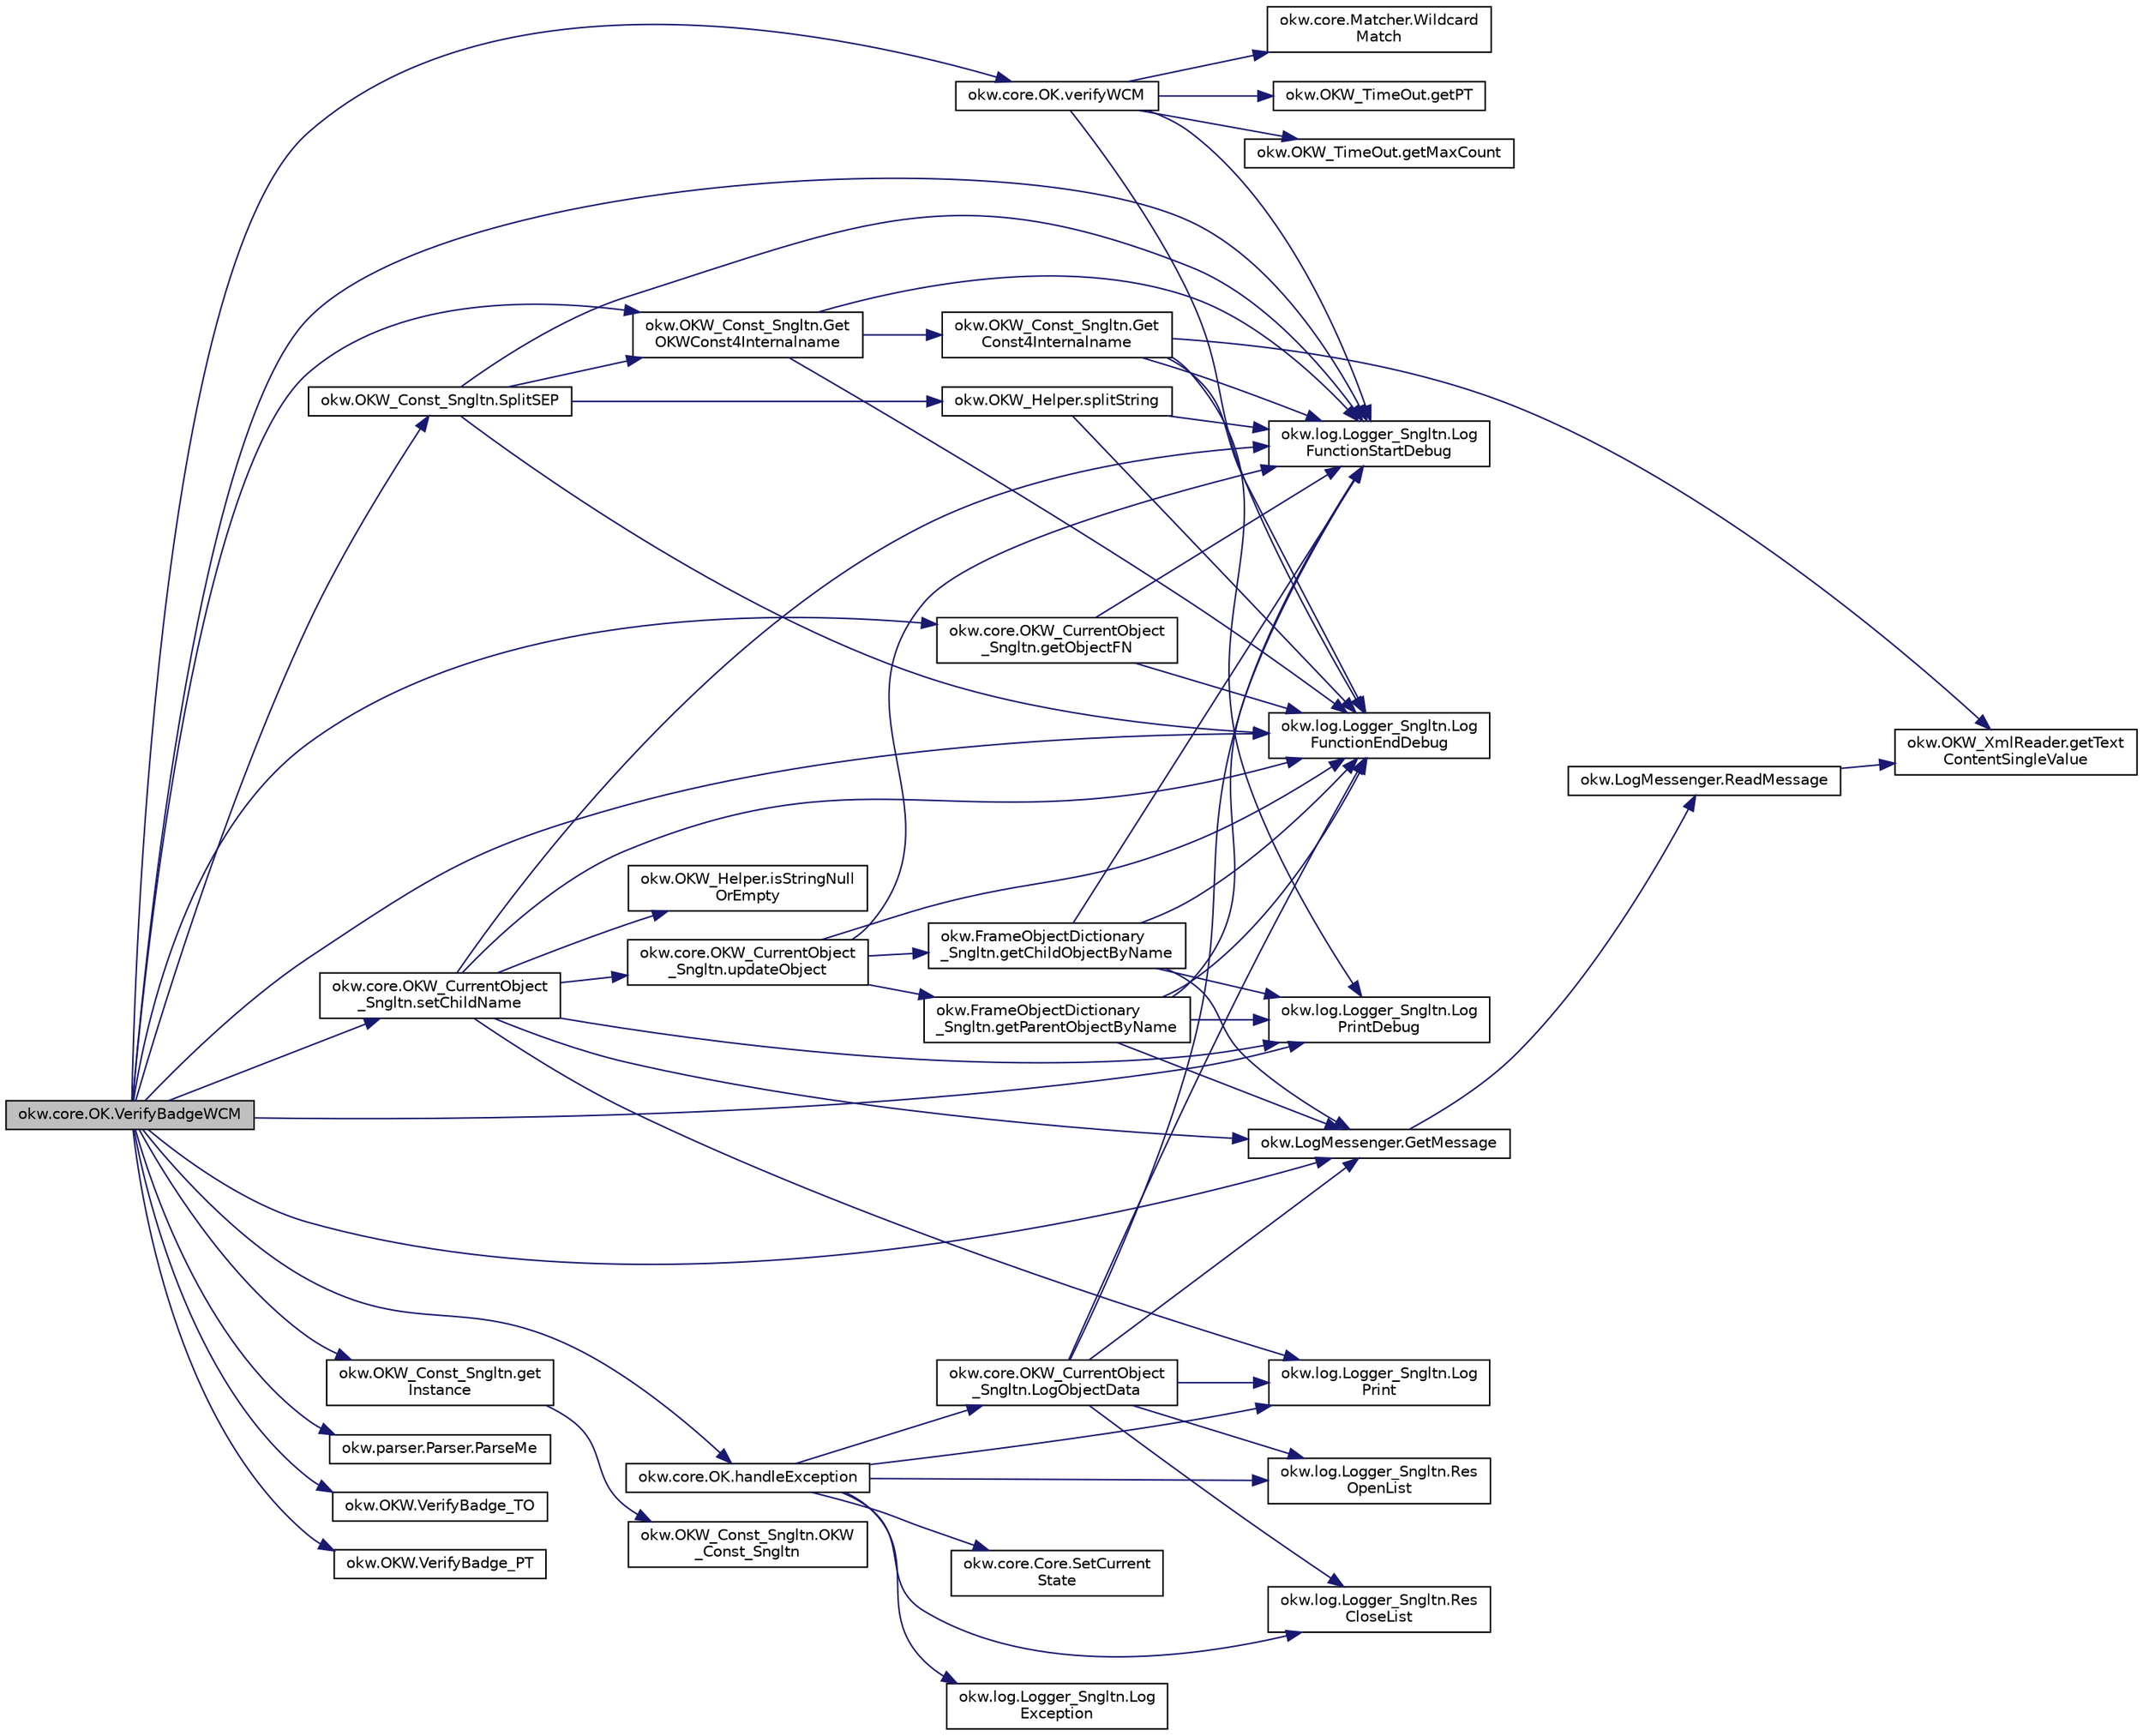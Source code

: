 digraph "okw.core.OK.VerifyBadgeWCM"
{
 // INTERACTIVE_SVG=YES
 // LATEX_PDF_SIZE
  edge [fontname="Helvetica",fontsize="10",labelfontname="Helvetica",labelfontsize="10"];
  node [fontname="Helvetica",fontsize="10",shape=record];
  rankdir="LR";
  Node1094 [label="okw.core.OK.VerifyBadgeWCM",height=0.2,width=0.4,color="black", fillcolor="grey75", style="filled", fontcolor="black",tooltip="Überprüft den Badge des Objektes ."];
  Node1094 -> Node1095 [color="midnightblue",fontsize="10",style="solid",fontname="Helvetica"];
  Node1095 [label="okw.log.Logger_Sngltn.Log\lFunctionStartDebug",height=0.2,width=0.4,color="black", fillcolor="white", style="filled",URL="$classokw_1_1log_1_1_logger___sngltn.html#a2d4c3d22d2a52b92873ee2f3853d9c42",tooltip="LogFunctionStartDebug:"];
  Node1094 -> Node1096 [color="midnightblue",fontsize="10",style="solid",fontname="Helvetica"];
  Node1096 [label="okw.OKW_Const_Sngltn.get\lInstance",height=0.2,width=0.4,color="black", fillcolor="white", style="filled",URL="$classokw_1_1_o_k_w___const___sngltn.html#afdb8f095b58cbd870dbb8eb353e3b0bf",tooltip="Holt die einzige Instanz dieser Klasse."];
  Node1096 -> Node1097 [color="midnightblue",fontsize="10",style="solid",fontname="Helvetica"];
  Node1097 [label="okw.OKW_Const_Sngltn.OKW\l_Const_Sngltn",height=0.2,width=0.4,color="black", fillcolor="white", style="filled",URL="$classokw_1_1_o_k_w___const___sngltn.html#a8404c43fc549df30d37c369c7d6e89ae",tooltip="Privater Konstruktor ohne Parameter im Entwurfsmuster Singelton initialisiert die Klasse OKW_Const."];
  Node1094 -> Node1098 [color="midnightblue",fontsize="10",style="solid",fontname="Helvetica"];
  Node1098 [label="okw.OKW_Const_Sngltn.Get\lOKWConst4Internalname",height=0.2,width=0.4,color="black", fillcolor="white", style="filled",URL="$classokw_1_1_o_k_w___const___sngltn.html#a02c05c79f7ea6e862a81a64ce23941fd",tooltip="Methode ermittelt für Internalname und der aktuell eingestellten Sprache den Wert für OKWConst."];
  Node1098 -> Node1095 [color="midnightblue",fontsize="10",style="solid",fontname="Helvetica"];
  Node1098 -> Node1099 [color="midnightblue",fontsize="10",style="solid",fontname="Helvetica"];
  Node1099 [label="okw.OKW_Const_Sngltn.Get\lConst4Internalname",height=0.2,width=0.4,color="black", fillcolor="white", style="filled",URL="$classokw_1_1_o_k_w___const___sngltn.html#a51cde06bf07e855ba4d69ff36b9a27f7",tooltip="Methode ermittelt für Internalname und der aktuell eingestellten Sprache den Wert für Const."];
  Node1099 -> Node1095 [color="midnightblue",fontsize="10",style="solid",fontname="Helvetica"];
  Node1099 -> Node1100 [color="midnightblue",fontsize="10",style="solid",fontname="Helvetica"];
  Node1100 [label="okw.log.Logger_Sngltn.Log\lPrintDebug",height=0.2,width=0.4,color="black", fillcolor="white", style="filled",URL="$classokw_1_1log_1_1_logger___sngltn.html#a313f97c79ba4662d9daaf7f537dd02f4",tooltip="Loggt eine Nachricht."];
  Node1099 -> Node1101 [color="midnightblue",fontsize="10",style="solid",fontname="Helvetica"];
  Node1101 [label="okw.OKW_XmlReader.getText\lContentSingleValue",height=0.2,width=0.4,color="black", fillcolor="white", style="filled",URL="$classokw_1_1_o_k_w___xml_reader.html#ab920b5335a2e1429c14cc5f8e79f39eb",tooltip="Lies den TextContent eines Tag."];
  Node1099 -> Node1102 [color="midnightblue",fontsize="10",style="solid",fontname="Helvetica"];
  Node1102 [label="okw.log.Logger_Sngltn.Log\lFunctionEndDebug",height=0.2,width=0.4,color="black", fillcolor="white", style="filled",URL="$classokw_1_1log_1_1_logger___sngltn.html#a91b192a4e0381f6d02b791693d0fab84",tooltip="LogFunctionEndDebug:"];
  Node1098 -> Node1102 [color="midnightblue",fontsize="10",style="solid",fontname="Helvetica"];
  Node1094 -> Node1100 [color="midnightblue",fontsize="10",style="solid",fontname="Helvetica"];
  Node1094 -> Node1103 [color="midnightblue",fontsize="10",style="solid",fontname="Helvetica"];
  Node1103 [label="okw.LogMessenger.GetMessage",height=0.2,width=0.4,color="black", fillcolor="white", style="filled",URL="$classokw_1_1_log_messenger.html#af225d1f037d47b3b085175c09d78bdd2",tooltip="Holt die Log-Meldung für MethodeNmae/Textkey ohne weitere Parameter."];
  Node1103 -> Node1104 [color="midnightblue",fontsize="10",style="solid",fontname="Helvetica"];
  Node1104 [label="okw.LogMessenger.ReadMessage",height=0.2,width=0.4,color="black", fillcolor="white", style="filled",URL="$classokw_1_1_log_messenger.html#a530cd6ab82ec82a04206a2e976ec06e3",tooltip="Interne Kernfunktion holt die Log-Meldung mit Platzhaltern aus der XML-Datei."];
  Node1104 -> Node1101 [color="midnightblue",fontsize="10",style="solid",fontname="Helvetica"];
  Node1094 -> Node1105 [color="midnightblue",fontsize="10",style="solid",fontname="Helvetica"];
  Node1105 [label="okw.OKW_Const_Sngltn.SplitSEP",height=0.2,width=0.4,color="black", fillcolor="white", style="filled",URL="$classokw_1_1_o_k_w___const___sngltn.html#a3851ae4f27e2ae512749767b86b3fc13",tooltip="Methode trennt einen String und wandelt diesen in einen ListString um."];
  Node1105 -> Node1095 [color="midnightblue",fontsize="10",style="solid",fontname="Helvetica"];
  Node1105 -> Node1106 [color="midnightblue",fontsize="10",style="solid",fontname="Helvetica"];
  Node1106 [label="okw.OKW_Helper.splitString",height=0.2,width=0.4,color="black", fillcolor="white", style="filled",URL="$classokw_1_1_o_k_w___helper.html#a268ba5b6db697acd241f3ebea12c4194",tooltip="Splittet einen String am angegebenen Separator auf."];
  Node1106 -> Node1095 [color="midnightblue",fontsize="10",style="solid",fontname="Helvetica"];
  Node1106 -> Node1102 [color="midnightblue",fontsize="10",style="solid",fontname="Helvetica"];
  Node1105 -> Node1098 [color="midnightblue",fontsize="10",style="solid",fontname="Helvetica"];
  Node1105 -> Node1102 [color="midnightblue",fontsize="10",style="solid",fontname="Helvetica"];
  Node1094 -> Node1107 [color="midnightblue",fontsize="10",style="solid",fontname="Helvetica"];
  Node1107 [label="okw.parser.Parser.ParseMe",height=0.2,width=0.4,color="black", fillcolor="white", style="filled",URL="$classokw_1_1parser_1_1_parser.html#a46afb901847316c744413ce473ecada3",tooltip="Parst einen _List&lt string&gt, ersetzt die Parser-Schlüsslewörter durch Werte."];
  Node1094 -> Node1108 [color="midnightblue",fontsize="10",style="solid",fontname="Helvetica"];
  Node1108 [label="okw.core.OKW_CurrentObject\l_Sngltn.setChildName",height=0.2,width=0.4,color="black", fillcolor="white", style="filled",URL="$classokw_1_1core_1_1_o_k_w___current_object___sngltn.html#a461fa1ff29f4bc4a9798707ea7b71849",tooltip="Setzt das Kindobjekt."];
  Node1108 -> Node1095 [color="midnightblue",fontsize="10",style="solid",fontname="Helvetica"];
  Node1108 -> Node1100 [color="midnightblue",fontsize="10",style="solid",fontname="Helvetica"];
  Node1108 -> Node1103 [color="midnightblue",fontsize="10",style="solid",fontname="Helvetica"];
  Node1108 -> Node1109 [color="midnightblue",fontsize="10",style="solid",fontname="Helvetica"];
  Node1109 [label="okw.OKW_Helper.isStringNull\lOrEmpty",height=0.2,width=0.4,color="black", fillcolor="white", style="filled",URL="$classokw_1_1_o_k_w___helper.html#a3a7ba0f42b29adf70574830688e72e4a",tooltip="Prüft ob der gegeben String fpsStrin null oder leer (\"\") ist."];
  Node1108 -> Node1110 [color="midnightblue",fontsize="10",style="solid",fontname="Helvetica"];
  Node1110 [label="okw.log.Logger_Sngltn.Log\lPrint",height=0.2,width=0.4,color="black", fillcolor="white", style="filled",URL="$classokw_1_1log_1_1_logger___sngltn.html#a8ebceaddd6cc6963ddb8e08c72ea808c",tooltip="LogPrint Function: Prints the values of expressions to the results file."];
  Node1108 -> Node1111 [color="midnightblue",fontsize="10",style="solid",fontname="Helvetica"];
  Node1111 [label="okw.core.OKW_CurrentObject\l_Sngltn.updateObject",height=0.2,width=0.4,color="black", fillcolor="white", style="filled",URL="$classokw_1_1core_1_1_o_k_w___current_object___sngltn.html#a51204f2563ba8defb737da6653705819",tooltip="Methode aktualisert zwei Werte:"];
  Node1111 -> Node1095 [color="midnightblue",fontsize="10",style="solid",fontname="Helvetica"];
  Node1111 -> Node1112 [color="midnightblue",fontsize="10",style="solid",fontname="Helvetica"];
  Node1112 [label="okw.FrameObjectDictionary\l_Sngltn.getParentObjectByName",height=0.2,width=0.4,color="black", fillcolor="white", style="filled",URL="$classokw_1_1_frame_object_dictionary___sngltn.html#aeec07d71cbebe71ec3ec4d27e86d6c5c",tooltip="Die Methode liefert das Frame-Object des gegebenen FN eines Fensterobjektes zurück."];
  Node1112 -> Node1095 [color="midnightblue",fontsize="10",style="solid",fontname="Helvetica"];
  Node1112 -> Node1100 [color="midnightblue",fontsize="10",style="solid",fontname="Helvetica"];
  Node1112 -> Node1103 [color="midnightblue",fontsize="10",style="solid",fontname="Helvetica"];
  Node1112 -> Node1102 [color="midnightblue",fontsize="10",style="solid",fontname="Helvetica"];
  Node1111 -> Node1113 [color="midnightblue",fontsize="10",style="solid",fontname="Helvetica"];
  Node1113 [label="okw.FrameObjectDictionary\l_Sngltn.getChildObjectByName",height=0.2,width=0.4,color="black", fillcolor="white", style="filled",URL="$classokw_1_1_frame_object_dictionary___sngltn.html#a0a71734828093357dfc88b5fa242e361",tooltip="Die Methode liefert das Objekt des gegebenen Kindobjekttests zurück."];
  Node1113 -> Node1095 [color="midnightblue",fontsize="10",style="solid",fontname="Helvetica"];
  Node1113 -> Node1100 [color="midnightblue",fontsize="10",style="solid",fontname="Helvetica"];
  Node1113 -> Node1103 [color="midnightblue",fontsize="10",style="solid",fontname="Helvetica"];
  Node1113 -> Node1102 [color="midnightblue",fontsize="10",style="solid",fontname="Helvetica"];
  Node1111 -> Node1102 [color="midnightblue",fontsize="10",style="solid",fontname="Helvetica"];
  Node1108 -> Node1102 [color="midnightblue",fontsize="10",style="solid",fontname="Helvetica"];
  Node1094 -> Node1114 [color="midnightblue",fontsize="10",style="solid",fontname="Helvetica"];
  Node1114 [label="okw.core.OKW_CurrentObject\l_Sngltn.getObjectFN",height=0.2,width=0.4,color="black", fillcolor="white", style="filled",URL="$classokw_1_1core_1_1_o_k_w___current_object___sngltn.html#a8a957bc040b9487a21adb41a52c56fd4",tooltip="Ermittelt den ObjektNamen des aktuellen Objektes."];
  Node1114 -> Node1095 [color="midnightblue",fontsize="10",style="solid",fontname="Helvetica"];
  Node1114 -> Node1102 [color="midnightblue",fontsize="10",style="solid",fontname="Helvetica"];
  Node1094 -> Node1115 [color="midnightblue",fontsize="10",style="solid",fontname="Helvetica"];
  Node1115 [label="okw.OKW.VerifyBadge_TO",height=0.2,width=0.4,color="black", fillcolor="white", style="filled",URL="$interfaceokw_1_1_o_k_w.html#a340ed46e5dca0eb1581b25f3296a59dd",tooltip="TimeOut in Sekunden [s] für das Schlüsselwort VerifyBadge."];
  Node1094 -> Node1116 [color="midnightblue",fontsize="10",style="solid",fontname="Helvetica"];
  Node1116 [label="okw.OKW.VerifyBadge_PT",height=0.2,width=0.4,color="black", fillcolor="white", style="filled",URL="$interfaceokw_1_1_o_k_w.html#a33560a4f4afe91c6fc95be846777ac55",tooltip="Polling Time in [ms] für das Schlüsselwort VerifyBadge."];
  Node1094 -> Node1117 [color="midnightblue",fontsize="10",style="solid",fontname="Helvetica"];
  Node1117 [label="okw.core.OK.verifyWCM",height=0.2,width=0.4,color="black", fillcolor="white", style="filled",URL="$classokw_1_1core_1_1_o_k.html#a127f0328e514d1b9f8bc1a972269ecfc",tooltip=" "];
  Node1117 -> Node1095 [color="midnightblue",fontsize="10",style="solid",fontname="Helvetica"];
  Node1117 -> Node1118 [color="midnightblue",fontsize="10",style="solid",fontname="Helvetica"];
  Node1118 [label="okw.OKW_TimeOut.getMaxCount",height=0.2,width=0.4,color="black", fillcolor="white", style="filled",URL="$classokw_1_1_o_k_w___time_out.html#adf7b9cc33db065c1f284bb5db2227b51",tooltip="Anzahl der berechnetten Zyklen."];
  Node1117 -> Node1119 [color="midnightblue",fontsize="10",style="solid",fontname="Helvetica"];
  Node1119 [label="okw.core.Matcher.Wildcard\lMatch",height=0.2,width=0.4,color="black", fillcolor="white", style="filled",URL="$classokw_1_1core_1_1_matcher.html#a771af5fda0717ef20d2bc1866357eaa9",tooltip=" "];
  Node1117 -> Node1120 [color="midnightblue",fontsize="10",style="solid",fontname="Helvetica"];
  Node1120 [label="okw.OKW_TimeOut.getPT",height=0.2,width=0.4,color="black", fillcolor="white", style="filled",URL="$classokw_1_1_o_k_w___time_out.html#ab7142e5e6adc82f308a70177c71ced2c",tooltip="Wartezeit zwischen zwei Pollings in [ms]."];
  Node1117 -> Node1102 [color="midnightblue",fontsize="10",style="solid",fontname="Helvetica"];
  Node1094 -> Node1121 [color="midnightblue",fontsize="10",style="solid",fontname="Helvetica"];
  Node1121 [label="okw.core.OK.handleException",height=0.2,width=0.4,color="black", fillcolor="white", style="filled",URL="$classokw_1_1core_1_1_o_k.html#a5a6db6a457bcb71c893f5d4eb615b2b7",tooltip="Zentrale Exception-Behandlung."];
  Node1121 -> Node1110 [color="midnightblue",fontsize="10",style="solid",fontname="Helvetica"];
  Node1121 -> Node1122 [color="midnightblue",fontsize="10",style="solid",fontname="Helvetica"];
  Node1122 [label="okw.log.Logger_Sngltn.Log\lException",height=0.2,width=0.4,color="black", fillcolor="white", style="filled",URL="$classokw_1_1log_1_1_logger___sngltn.html#aa29d396a2b9df1ac57079d777c548181",tooltip="LogException Function: Logs a Script Exception to the results file."];
  Node1121 -> Node1123 [color="midnightblue",fontsize="10",style="solid",fontname="Helvetica"];
  Node1123 [label="okw.log.Logger_Sngltn.Res\lOpenList",height=0.2,width=0.4,color="black", fillcolor="white", style="filled",URL="$classokw_1_1log_1_1_logger___sngltn.html#ab4fc711bb4c754f251372ff3b14ab9c9",tooltip="Creates a new hierarchical level in the results file."];
  Node1121 -> Node1124 [color="midnightblue",fontsize="10",style="solid",fontname="Helvetica"];
  Node1124 [label="okw.log.Logger_Sngltn.Res\lCloseList",height=0.2,width=0.4,color="black", fillcolor="white", style="filled",URL="$classokw_1_1log_1_1_logger___sngltn.html#a9b54104f7e0b4c0a473877b19dfaed56",tooltip="Closes a hierarchical level in the results file that was opened with ResOpenList."];
  Node1121 -> Node1125 [color="midnightblue",fontsize="10",style="solid",fontname="Helvetica"];
  Node1125 [label="okw.core.OKW_CurrentObject\l_Sngltn.LogObjectData",height=0.2,width=0.4,color="black", fillcolor="white", style="filled",URL="$classokw_1_1core_1_1_o_k_w___current_object___sngltn.html#a01b48f2c86a2f91909143ee9063dfd86",tooltip="Methode gibt alle wichtigen Informationen zum aktuellen Objekt aus."];
  Node1125 -> Node1095 [color="midnightblue",fontsize="10",style="solid",fontname="Helvetica"];
  Node1125 -> Node1123 [color="midnightblue",fontsize="10",style="solid",fontname="Helvetica"];
  Node1125 -> Node1110 [color="midnightblue",fontsize="10",style="solid",fontname="Helvetica"];
  Node1125 -> Node1103 [color="midnightblue",fontsize="10",style="solid",fontname="Helvetica"];
  Node1125 -> Node1124 [color="midnightblue",fontsize="10",style="solid",fontname="Helvetica"];
  Node1125 -> Node1102 [color="midnightblue",fontsize="10",style="solid",fontname="Helvetica"];
  Node1121 -> Node1126 [color="midnightblue",fontsize="10",style="solid",fontname="Helvetica"];
  Node1126 [label="okw.core.Core.SetCurrent\lState",height=0.2,width=0.4,color="black", fillcolor="white", style="filled",URL="$classokw_1_1core_1_1_core.html#aafe6e3d88e810dabf350b37058d4af97",tooltip="Setter zum Setzen des aktuellen Zustandes."];
  Node1094 -> Node1102 [color="midnightblue",fontsize="10",style="solid",fontname="Helvetica"];
}
